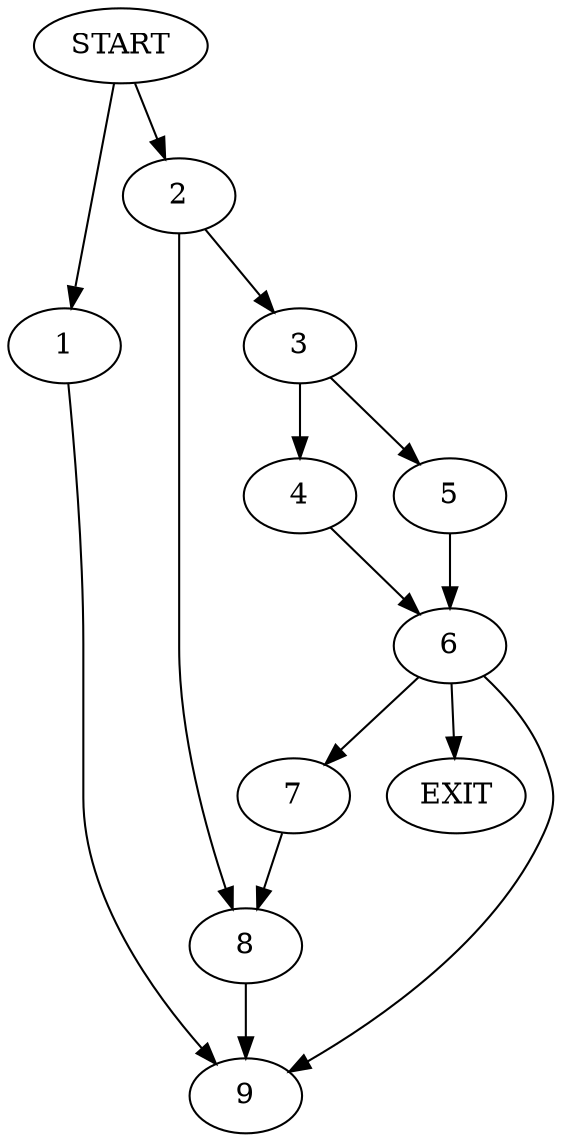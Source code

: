 digraph { 
0 [label="START"];
1;
2;
3;
4;
5;
6;
7;
8;
9;
10[label="EXIT"];
0 -> 1;
0 -> 2;
1 -> 9;
2 -> 3;
2 -> 8;
3 -> 4;
3 -> 5;
4 -> 6;
5 -> 6;
6 -> 10;
6 -> 7;
6:s2 -> 9;
7 -> 8;
8 -> 9;
}